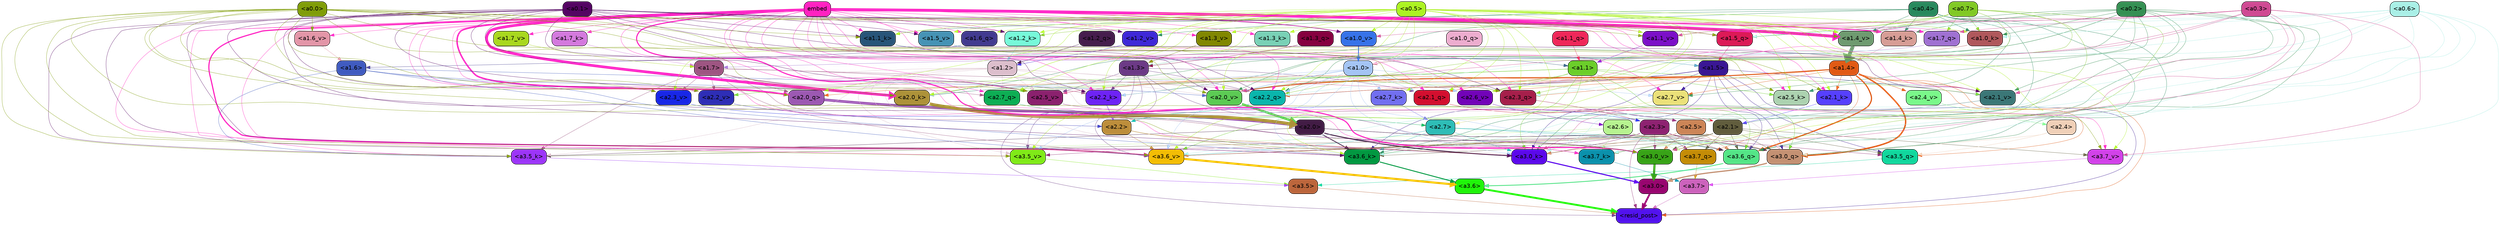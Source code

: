 strict digraph "" {
	graph [bgcolor=transparent,
		layout=dot,
		overlap=false,
		splines=true
	];
	"<a3.7>"	[color=black,
		fillcolor="#cc63bc",
		fontname=Helvetica,
		shape=box,
		style="filled, rounded"];
	"<resid_post>"	[color=black,
		fillcolor="#5212ee",
		fontname=Helvetica,
		shape=box,
		style="filled, rounded"];
	"<a3.7>" -> "<resid_post>"	[color="#cc63bc",
		penwidth=0.6239100098609924];
	"<a3.6>"	[color=black,
		fillcolor="#20f40a",
		fontname=Helvetica,
		shape=box,
		style="filled, rounded"];
	"<a3.6>" -> "<resid_post>"	[color="#20f40a",
		penwidth=4.569062113761902];
	"<a3.5>"	[color=black,
		fillcolor="#bc663c",
		fontname=Helvetica,
		shape=box,
		style="filled, rounded"];
	"<a3.5>" -> "<resid_post>"	[color="#bc663c",
		penwidth=0.6];
	"<a3.0>"	[color=black,
		fillcolor="#98066f",
		fontname=Helvetica,
		shape=box,
		style="filled, rounded"];
	"<a3.0>" -> "<resid_post>"	[color="#98066f",
		penwidth=4.283544182777405];
	"<a2.3>"	[color=black,
		fillcolor="#8e2271",
		fontname=Helvetica,
		shape=box,
		style="filled, rounded"];
	"<a2.3>" -> "<resid_post>"	[color="#8e2271",
		penwidth=0.6];
	"<a3.7_q>"	[color=black,
		fillcolor="#c48c07",
		fontname=Helvetica,
		shape=box,
		style="filled, rounded"];
	"<a2.3>" -> "<a3.7_q>"	[color="#8e2271",
		penwidth=0.6];
	"<a3.6_q>"	[color=black,
		fillcolor="#54e587",
		fontname=Helvetica,
		shape=box,
		style="filled, rounded"];
	"<a2.3>" -> "<a3.6_q>"	[color="#8e2271",
		penwidth=0.6];
	"<a3.5_q>"	[color=black,
		fillcolor="#11d79d",
		fontname=Helvetica,
		shape=box,
		style="filled, rounded"];
	"<a2.3>" -> "<a3.5_q>"	[color="#8e2271",
		penwidth=0.6];
	"<a3.0_q>"	[color=black,
		fillcolor="#c49173",
		fontname=Helvetica,
		shape=box,
		style="filled, rounded"];
	"<a2.3>" -> "<a3.0_q>"	[color="#8e2271",
		penwidth=0.6];
	"<a3.0_k>"	[color=black,
		fillcolor="#5b09eb",
		fontname=Helvetica,
		shape=box,
		style="filled, rounded"];
	"<a2.3>" -> "<a3.0_k>"	[color="#8e2271",
		penwidth=0.6];
	"<a3.6_v>"	[color=black,
		fillcolor="#f3bd05",
		fontname=Helvetica,
		shape=box,
		style="filled, rounded"];
	"<a2.3>" -> "<a3.6_v>"	[color="#8e2271",
		penwidth=0.6];
	"<a3.5_v>"	[color=black,
		fillcolor="#80ea18",
		fontname=Helvetica,
		shape=box,
		style="filled, rounded"];
	"<a2.3>" -> "<a3.5_v>"	[color="#8e2271",
		penwidth=0.6];
	"<a3.0_v>"	[color=black,
		fillcolor="#38a317",
		fontname=Helvetica,
		shape=box,
		style="filled, rounded"];
	"<a2.3>" -> "<a3.0_v>"	[color="#8e2271",
		penwidth=0.6];
	"<a1.5>"	[color=black,
		fillcolor="#3a1794",
		fontname=Helvetica,
		shape=box,
		style="filled, rounded"];
	"<a1.5>" -> "<resid_post>"	[color="#3a1794",
		penwidth=0.6];
	"<a1.5>" -> "<a3.6_q>"	[color="#3a1794",
		penwidth=0.6];
	"<a1.5>" -> "<a3.5_q>"	[color="#3a1794",
		penwidth=0.6];
	"<a1.5>" -> "<a3.0_q>"	[color="#3a1794",
		penwidth=0.6];
	"<a3.6_k>"	[color=black,
		fillcolor="#029841",
		fontname=Helvetica,
		shape=box,
		style="filled, rounded"];
	"<a1.5>" -> "<a3.6_k>"	[color="#3a1794",
		penwidth=0.6];
	"<a1.5>" -> "<a3.0_k>"	[color="#3a1794",
		penwidth=0.6];
	"<a2.2_q>"	[color=black,
		fillcolor="#0ab6ac",
		fontname=Helvetica,
		shape=box,
		style="filled, rounded"];
	"<a1.5>" -> "<a2.2_q>"	[color="#3a1794",
		penwidth=0.6];
	"<a2.7_v>"	[color=black,
		fillcolor="#ebe179",
		fontname=Helvetica,
		shape=box,
		style="filled, rounded"];
	"<a1.5>" -> "<a2.7_v>"	[color="#3a1794",
		penwidth=0.6];
	"<a2.6_v>"	[color=black,
		fillcolor="#7203b8",
		fontname=Helvetica,
		shape=box,
		style="filled, rounded"];
	"<a1.5>" -> "<a2.6_v>"	[color="#3a1794",
		penwidth=0.6];
	"<a2.1_v>"	[color=black,
		fillcolor="#3b7777",
		fontname=Helvetica,
		shape=box,
		style="filled, rounded"];
	"<a1.5>" -> "<a2.1_v>"	[color="#3a1794",
		penwidth=0.6];
	"<a1.4>"	[color=black,
		fillcolor="#e15a15",
		fontname=Helvetica,
		shape=box,
		style="filled, rounded"];
	"<a1.4>" -> "<resid_post>"	[color="#e15a15",
		penwidth=0.6];
	"<a1.4>" -> "<a3.7_q>"	[color="#e15a15",
		penwidth=0.6];
	"<a1.4>" -> "<a3.6_q>"	[color="#e15a15",
		penwidth=2.7536282539367676];
	"<a1.4>" -> "<a3.5_q>"	[color="#e15a15",
		penwidth=0.6];
	"<a1.4>" -> "<a3.0_q>"	[color="#e15a15",
		penwidth=3.3369133472442627];
	"<a2.3_q>"	[color=black,
		fillcolor="#a61f4b",
		fontname=Helvetica,
		shape=box,
		style="filled, rounded"];
	"<a1.4>" -> "<a2.3_q>"	[color="#e15a15",
		penwidth=0.6];
	"<a1.4>" -> "<a2.2_q>"	[color="#e15a15",
		penwidth=0.6];
	"<a2.1_q>"	[color=black,
		fillcolor="#d30f2f",
		fontname=Helvetica,
		shape=box,
		style="filled, rounded"];
	"<a1.4>" -> "<a2.1_q>"	[color="#e15a15",
		penwidth=0.6];
	"<a2.0_q>"	[color=black,
		fillcolor="#9c59b2",
		fontname=Helvetica,
		shape=box,
		style="filled, rounded"];
	"<a1.4>" -> "<a2.0_q>"	[color="#e15a15",
		penwidth=0.6];
	"<a2.1_k>"	[color=black,
		fillcolor="#5640fe",
		fontname=Helvetica,
		shape=box,
		style="filled, rounded"];
	"<a1.4>" -> "<a2.1_k>"	[color="#e15a15",
		penwidth=0.6];
	"<a1.4>" -> "<a2.7_v>"	[color="#e15a15",
		penwidth=0.6];
	"<a1.4>" -> "<a2.6_v>"	[color="#e15a15",
		penwidth=0.6];
	"<a2.5_v>"	[color=black,
		fillcolor="#8b216e",
		fontname=Helvetica,
		shape=box,
		style="filled, rounded"];
	"<a1.4>" -> "<a2.5_v>"	[color="#e15a15",
		penwidth=0.6];
	"<a2.4_v>"	[color=black,
		fillcolor="#7af88a",
		fontname=Helvetica,
		shape=box,
		style="filled, rounded"];
	"<a1.4>" -> "<a2.4_v>"	[color="#e15a15",
		penwidth=0.6];
	"<a1.4>" -> "<a2.1_v>"	[color="#e15a15",
		penwidth=0.6];
	"<a2.0_v>"	[color=black,
		fillcolor="#5ccb54",
		fontname=Helvetica,
		shape=box,
		style="filled, rounded"];
	"<a1.4>" -> "<a2.0_v>"	[color="#e15a15",
		penwidth=2.2818827629089355];
	"<a1.3>"	[color=black,
		fillcolor="#6c3a86",
		fontname=Helvetica,
		shape=box,
		style="filled, rounded"];
	"<a1.3>" -> "<resid_post>"	[color="#6c3a86",
		penwidth=0.6];
	"<a1.3>" -> "<a3.6_v>"	[color="#6c3a86",
		penwidth=0.6];
	"<a1.3>" -> "<a3.5_v>"	[color="#6c3a86",
		penwidth=0.6];
	"<a1.3>" -> "<a3.0_v>"	[color="#6c3a86",
		penwidth=0.6];
	"<a1.3>" -> "<a2.2_q>"	[color="#6c3a86",
		penwidth=0.6];
	"<a1.3>" -> "<a2.1_q>"	[color="#6c3a86",
		penwidth=0.6];
	"<a2.2_k>"	[color=black,
		fillcolor="#6e23f5",
		fontname=Helvetica,
		shape=box,
		style="filled, rounded"];
	"<a1.3>" -> "<a2.2_k>"	[color="#6c3a86",
		penwidth=0.6];
	"<a1.3>" -> "<a2.5_v>"	[color="#6c3a86",
		penwidth=0.6];
	"<a3.7_q>" -> "<a3.7>"	[color="#c48c07",
		penwidth=0.6];
	"<a3.6_q>" -> "<a3.6>"	[color="#54e587",
		penwidth=2.0344843566417694];
	"<a3.5_q>" -> "<a3.5>"	[color="#11d79d",
		penwidth=0.6];
	"<a3.0_q>" -> "<a3.0>"	[color="#c49173",
		penwidth=2.863015294075012];
	"<a3.7_k>"	[color=black,
		fillcolor="#0b91ac",
		fontname=Helvetica,
		shape=box,
		style="filled, rounded"];
	"<a3.7_k>" -> "<a3.7>"	[color="#0b91ac",
		penwidth=0.6];
	"<a3.6_k>" -> "<a3.6>"	[color="#029841",
		penwidth=2.1770318150520325];
	"<a3.5_k>"	[color=black,
		fillcolor="#9c35f8",
		fontname=Helvetica,
		shape=box,
		style="filled, rounded"];
	"<a3.5_k>" -> "<a3.5>"	[color="#9c35f8",
		penwidth=0.6];
	"<a3.0_k>" -> "<a3.0>"	[color="#5b09eb",
		penwidth=2.6323853135108948];
	"<a3.7_v>"	[color=black,
		fillcolor="#d242e9",
		fontname=Helvetica,
		shape=box,
		style="filled, rounded"];
	"<a3.7_v>" -> "<a3.7>"	[color="#d242e9",
		penwidth=0.6];
	"<a3.6_v>" -> "<a3.6>"	[color="#f3bd05",
		penwidth=4.972373723983765];
	"<a3.5_v>" -> "<a3.5>"	[color="#80ea18",
		penwidth=0.6];
	"<a3.0_v>" -> "<a3.0>"	[color="#38a317",
		penwidth=5.1638524532318115];
	"<a2.6>"	[color=black,
		fillcolor="#b7f390",
		fontname=Helvetica,
		shape=box,
		style="filled, rounded"];
	"<a2.6>" -> "<a3.7_q>"	[color="#b7f390",
		penwidth=0.6];
	"<a2.6>" -> "<a3.6_q>"	[color="#b7f390",
		penwidth=0.6];
	"<a2.6>" -> "<a3.0_q>"	[color="#b7f390",
		penwidth=0.6];
	"<a2.6>" -> "<a3.7_k>"	[color="#b7f390",
		penwidth=0.6];
	"<a2.6>" -> "<a3.6_k>"	[color="#b7f390",
		penwidth=0.6];
	"<a2.6>" -> "<a3.5_k>"	[color="#b7f390",
		penwidth=0.6];
	"<a2.6>" -> "<a3.0_k>"	[color="#b7f390",
		penwidth=0.6];
	"<a2.1>"	[color=black,
		fillcolor="#615d3d",
		fontname=Helvetica,
		shape=box,
		style="filled, rounded"];
	"<a2.1>" -> "<a3.7_q>"	[color="#615d3d",
		penwidth=0.6];
	"<a2.1>" -> "<a3.6_q>"	[color="#615d3d",
		penwidth=0.6];
	"<a2.1>" -> "<a3.5_q>"	[color="#615d3d",
		penwidth=0.6];
	"<a2.1>" -> "<a3.0_q>"	[color="#615d3d",
		penwidth=0.6];
	"<a2.1>" -> "<a3.7_k>"	[color="#615d3d",
		penwidth=0.6];
	"<a2.1>" -> "<a3.6_k>"	[color="#615d3d",
		penwidth=0.6];
	"<a2.1>" -> "<a3.5_k>"	[color="#615d3d",
		penwidth=0.6];
	"<a2.1>" -> "<a3.0_k>"	[color="#615d3d",
		penwidth=0.6];
	"<a2.1>" -> "<a3.7_v>"	[color="#615d3d",
		penwidth=0.6];
	"<a2.1>" -> "<a3.6_v>"	[color="#615d3d",
		penwidth=0.6];
	"<a2.1>" -> "<a3.0_v>"	[color="#615d3d",
		penwidth=0.6];
	"<a2.7>"	[color=black,
		fillcolor="#2ebdb7",
		fontname=Helvetica,
		shape=box,
		style="filled, rounded"];
	"<a2.7>" -> "<a3.6_q>"	[color="#2ebdb7",
		penwidth=0.6];
	"<a2.7>" -> "<a3.0_q>"	[color="#2ebdb7",
		penwidth=0.6];
	"<a2.7>" -> "<a3.6_k>"	[color="#2ebdb7",
		penwidth=0.6];
	"<a2.7>" -> "<a3.0_k>"	[color="#2ebdb7",
		penwidth=0.6];
	"<a2.7>" -> "<a3.6_v>"	[color="#2ebdb7",
		penwidth=0.6];
	"<a2.5>"	[color=black,
		fillcolor="#cc8557",
		fontname=Helvetica,
		shape=box,
		style="filled, rounded"];
	"<a2.5>" -> "<a3.6_q>"	[color="#cc8557",
		penwidth=0.6];
	"<a2.5>" -> "<a3.0_q>"	[color="#cc8557",
		penwidth=0.6];
	"<a2.5>" -> "<a3.0_k>"	[color="#cc8557",
		penwidth=0.6];
	"<a2.5>" -> "<a3.6_v>"	[color="#cc8557",
		penwidth=0.6];
	"<a2.5>" -> "<a3.0_v>"	[color="#cc8557",
		penwidth=0.6];
	"<a2.0>"	[color=black,
		fillcolor="#421c45",
		fontname=Helvetica,
		shape=box,
		style="filled, rounded"];
	"<a2.0>" -> "<a3.6_q>"	[color="#421c45",
		penwidth=0.6];
	"<a2.0>" -> "<a3.0_q>"	[color="#421c45",
		penwidth=0.6];
	"<a2.0>" -> "<a3.7_k>"	[color="#421c45",
		penwidth=0.6];
	"<a2.0>" -> "<a3.6_k>"	[color="#421c45",
		penwidth=1.7047871947288513];
	"<a2.0>" -> "<a3.5_k>"	[color="#421c45",
		penwidth=0.6];
	"<a2.0>" -> "<a3.0_k>"	[color="#421c45",
		penwidth=2.239806979894638];
	"<a1.1>"	[color=black,
		fillcolor="#6bce2a",
		fontname=Helvetica,
		shape=box,
		style="filled, rounded"];
	"<a1.1>" -> "<a3.6_q>"	[color="#6bce2a",
		penwidth=0.6];
	"<a1.1>" -> "<a3.0_q>"	[color="#6bce2a",
		penwidth=0.6];
	"<a1.1>" -> "<a3.0_k>"	[color="#6bce2a",
		penwidth=0.6];
	"<a1.1>" -> "<a3.6_v>"	[color="#6bce2a",
		penwidth=0.6];
	"<a2.7_q>"	[color=black,
		fillcolor="#0dae54",
		fontname=Helvetica,
		shape=box,
		style="filled, rounded"];
	"<a1.1>" -> "<a2.7_q>"	[color="#6bce2a",
		penwidth=0.6];
	"<a2.5_k>"	[color=black,
		fillcolor="#acd2b0",
		fontname=Helvetica,
		shape=box,
		style="filled, rounded"];
	"<a1.1>" -> "<a2.5_k>"	[color="#6bce2a",
		penwidth=0.6];
	"<a2.0_k>"	[color=black,
		fillcolor="#ad9239",
		fontname=Helvetica,
		shape=box,
		style="filled, rounded"];
	"<a1.1>" -> "<a2.0_k>"	[color="#6bce2a",
		penwidth=0.6];
	"<a1.1>" -> "<a2.6_v>"	[color="#6bce2a",
		penwidth=0.6];
	"<a2.2_v>"	[color=black,
		fillcolor="#2e2eb6",
		fontname=Helvetica,
		shape=box,
		style="filled, rounded"];
	"<a1.1>" -> "<a2.2_v>"	[color="#6bce2a",
		penwidth=0.6];
	"<a1.1>" -> "<a2.1_v>"	[color="#6bce2a",
		penwidth=0.6];
	"<a1.1>" -> "<a2.0_v>"	[color="#6bce2a",
		penwidth=0.6];
	"<a0.4>"	[color=black,
		fillcolor="#28895d",
		fontname=Helvetica,
		shape=box,
		style="filled, rounded"];
	"<a0.4>" -> "<a3.6_q>"	[color="#28895d",
		penwidth=0.6];
	"<a0.4>" -> "<a3.0_q>"	[color="#28895d",
		penwidth=0.6];
	"<a0.4>" -> "<a3.6_k>"	[color="#28895d",
		penwidth=0.6];
	"<a0.4>" -> "<a2.5_k>"	[color="#28895d",
		penwidth=0.6];
	"<a0.4>" -> "<a2.0_k>"	[color="#28895d",
		penwidth=0.6];
	"<a1.4_k>"	[color=black,
		fillcolor="#d79d96",
		fontname=Helvetica,
		shape=box,
		style="filled, rounded"];
	"<a0.4>" -> "<a1.4_k>"	[color="#28895d",
		penwidth=0.6];
	"<a1.1_k>"	[color=black,
		fillcolor="#285579",
		fontname=Helvetica,
		shape=box,
		style="filled, rounded"];
	"<a0.4>" -> "<a1.1_k>"	[color="#28895d",
		penwidth=0.6];
	"<a1.0_k>"	[color=black,
		fillcolor="#b0585c",
		fontname=Helvetica,
		shape=box,
		style="filled, rounded"];
	"<a0.4>" -> "<a1.0_k>"	[color="#28895d",
		penwidth=0.6];
	"<a1.4_v>"	[color=black,
		fillcolor="#6f9b70",
		fontname=Helvetica,
		shape=box,
		style="filled, rounded"];
	"<a0.4>" -> "<a1.4_v>"	[color="#28895d",
		penwidth=0.6];
	"<a1.2_v>"	[color=black,
		fillcolor="#3f28d8",
		fontname=Helvetica,
		shape=box,
		style="filled, rounded"];
	"<a0.4>" -> "<a1.2_v>"	[color="#28895d",
		penwidth=0.6];
	"<a0.2>"	[color=black,
		fillcolor="#359053",
		fontname=Helvetica,
		shape=box,
		style="filled, rounded"];
	"<a0.2>" -> "<a3.6_q>"	[color="#359053",
		penwidth=0.6];
	"<a0.2>" -> "<a3.0_q>"	[color="#359053",
		penwidth=0.6];
	"<a0.2>" -> "<a3.6_k>"	[color="#359053",
		penwidth=0.6];
	"<a0.2>" -> "<a3.0_k>"	[color="#359053",
		penwidth=0.6];
	"<a0.2>" -> "<a2.2_q>"	[color="#359053",
		penwidth=0.6];
	"<a0.2>" -> "<a2.2_k>"	[color="#359053",
		penwidth=0.6];
	"<a0.2>" -> "<a2.0_k>"	[color="#359053",
		penwidth=0.6];
	"<a0.2>" -> "<a2.7_v>"	[color="#359053",
		penwidth=0.6];
	"<a0.2>" -> "<a2.1_v>"	[color="#359053",
		penwidth=0.6];
	"<a0.2>" -> "<a2.0_v>"	[color="#359053",
		penwidth=0.6];
	"<a1.5_q>"	[color=black,
		fillcolor="#dc1a57",
		fontname=Helvetica,
		shape=box,
		style="filled, rounded"];
	"<a0.2>" -> "<a1.5_q>"	[color="#359053",
		penwidth=0.6];
	"<a0.2>" -> "<a1.4_k>"	[color="#359053",
		penwidth=0.6];
	"<a0.2>" -> "<a1.0_k>"	[color="#359053",
		penwidth=0.6];
	"<a0.2>" -> "<a1.4_v>"	[color="#359053",
		penwidth=0.6];
	"<a2.4>"	[color=black,
		fillcolor="#f0d0b8",
		fontname=Helvetica,
		shape=box,
		style="filled, rounded"];
	"<a2.4>" -> "<a3.5_q>"	[color="#f0d0b8",
		penwidth=0.6];
	"<a2.4>" -> "<a3.0_q>"	[color="#f0d0b8",
		penwidth=0.6];
	"<a1.2>"	[color=black,
		fillcolor="#dcbecc",
		fontname=Helvetica,
		shape=box,
		style="filled, rounded"];
	"<a1.2>" -> "<a3.0_q>"	[color="#dcbecc",
		penwidth=0.6];
	"<a1.2>" -> "<a3.6_k>"	[color="#dcbecc",
		penwidth=0.6];
	"<a1.2>" -> "<a3.5_k>"	[color="#dcbecc",
		penwidth=0.6];
	"<a1.2>" -> "<a3.0_k>"	[color="#dcbecc",
		penwidth=0.6];
	"<a1.2>" -> "<a3.5_v>"	[color="#dcbecc",
		penwidth=0.6];
	"<a1.2>" -> "<a2.7_q>"	[color="#dcbecc",
		penwidth=0.6];
	"<a1.2>" -> "<a2.2_q>"	[color="#dcbecc",
		penwidth=0.6];
	"<a1.2>" -> "<a2.2_k>"	[color="#dcbecc",
		penwidth=0.6];
	"<a1.2>" -> "<a2.6_v>"	[color="#dcbecc",
		penwidth=0.6];
	"<a1.2>" -> "<a2.5_v>"	[color="#dcbecc",
		penwidth=0.6];
	"<a2.3_v>"	[color=black,
		fillcolor="#1827e7",
		fontname=Helvetica,
		shape=box,
		style="filled, rounded"];
	"<a1.2>" -> "<a2.3_v>"	[color="#dcbecc",
		penwidth=0.6];
	"<a1.2>" -> "<a2.0_v>"	[color="#dcbecc",
		penwidth=0.6];
	"<a1.7>"	[color=black,
		fillcolor="#9e5582",
		fontname=Helvetica,
		shape=box,
		style="filled, rounded"];
	"<a1.7>" -> "<a3.7_k>"	[color="#9e5582",
		penwidth=0.6];
	"<a1.7>" -> "<a3.5_k>"	[color="#9e5582",
		penwidth=0.6];
	"<a1.7>" -> "<a3.6_v>"	[color="#9e5582",
		penwidth=0.6];
	"<a1.7>" -> "<a2.7_q>"	[color="#9e5582",
		penwidth=0.6];
	"<a1.7>" -> "<a2.2_q>"	[color="#9e5582",
		penwidth=0.6];
	"<a1.7>" -> "<a2.0_q>"	[color="#9e5582",
		penwidth=0.6];
	"<a1.7>" -> "<a2.2_k>"	[color="#9e5582",
		penwidth=0.6];
	"<a1.7>" -> "<a2.0_k>"	[color="#9e5582",
		penwidth=0.6];
	"<a1.7>" -> "<a2.5_v>"	[color="#9e5582",
		penwidth=0.6];
	"<a1.7>" -> "<a2.3_v>"	[color="#9e5582",
		penwidth=0.6];
	"<a1.7>" -> "<a2.2_v>"	[color="#9e5582",
		penwidth=0.6];
	"<a0.7>"	[color=black,
		fillcolor="#81c925",
		fontname=Helvetica,
		shape=box,
		style="filled, rounded"];
	"<a0.7>" -> "<a3.7_k>"	[color="#81c925",
		penwidth=0.6];
	"<a0.7>" -> "<a3.0_v>"	[color="#81c925",
		penwidth=0.6];
	"<a0.7>" -> "<a2.3_q>"	[color="#81c925",
		penwidth=0.6];
	"<a0.7>" -> "<a2.2_q>"	[color="#81c925",
		penwidth=0.6];
	"<a1.7_q>"	[color=black,
		fillcolor="#a071d2",
		fontname=Helvetica,
		shape=box,
		style="filled, rounded"];
	"<a0.7>" -> "<a1.7_q>"	[color="#81c925",
		penwidth=0.6];
	"<a0.7>" -> "<a1.5_q>"	[color="#81c925",
		penwidth=0.6];
	"<a1.2_k>"	[color=black,
		fillcolor="#77f9d9",
		fontname=Helvetica,
		shape=box,
		style="filled, rounded"];
	"<a0.7>" -> "<a1.2_k>"	[color="#81c925",
		penwidth=0.6];
	"<a0.7>" -> "<a1.0_k>"	[color="#81c925",
		penwidth=0.6];
	"<a0.7>" -> "<a1.4_v>"	[color="#81c925",
		penwidth=0.6];
	"<a1.1_v>"	[color=black,
		fillcolor="#7c10c8",
		fontname=Helvetica,
		shape=box,
		style="filled, rounded"];
	"<a0.7>" -> "<a1.1_v>"	[color="#81c925",
		penwidth=0.6];
	"<a0.6>"	[color=black,
		fillcolor="#a9efe6",
		fontname=Helvetica,
		shape=box,
		style="filled, rounded"];
	"<a0.6>" -> "<a3.7_k>"	[color="#a9efe6",
		penwidth=0.6];
	"<a0.6>" -> "<a3.6_k>"	[color="#a9efe6",
		penwidth=0.6];
	"<a0.6>" -> "<a3.0_k>"	[color="#a9efe6",
		penwidth=0.6];
	"<a0.6>" -> "<a3.7_v>"	[color="#a9efe6",
		penwidth=0.6];
	"<a0.6>" -> "<a3.6_v>"	[color="#a9efe6",
		penwidth=0.6];
	"<a0.6>" -> "<a3.0_v>"	[color="#a9efe6",
		penwidth=0.6];
	"<a0.6>" -> "<a2.3_q>"	[color="#a9efe6",
		penwidth=0.6];
	"<a0.6>" -> "<a2.2_q>"	[color="#a9efe6",
		penwidth=0.6];
	"<a0.6>" -> "<a1.5_q>"	[color="#a9efe6",
		penwidth=0.6];
	"<a0.6>" -> "<a1.0_k>"	[color="#a9efe6",
		penwidth=0.6];
	"<a0.6>" -> "<a1.4_v>"	[color="#a9efe6",
		penwidth=0.6];
	embed	[color=black,
		fillcolor="#ff22c1",
		fontname=Helvetica,
		shape=box,
		style="filled, rounded"];
	embed -> "<a3.7_k>"	[color="#ff22c1",
		penwidth=0.6];
	embed -> "<a3.6_k>"	[color="#ff22c1",
		penwidth=0.6];
	embed -> "<a3.5_k>"	[color="#ff22c1",
		penwidth=0.6];
	embed -> "<a3.0_k>"	[color="#ff22c1",
		penwidth=0.6];
	embed -> "<a3.7_v>"	[color="#ff22c1",
		penwidth=0.6];
	embed -> "<a3.6_v>"	[color="#ff22c1",
		penwidth=2.7369276881217957];
	embed -> "<a3.5_v>"	[color="#ff22c1",
		penwidth=0.6];
	embed -> "<a3.0_v>"	[color="#ff22c1",
		penwidth=2.5778204202651978];
	embed -> "<a2.7_q>"	[color="#ff22c1",
		penwidth=0.6];
	embed -> "<a2.3_q>"	[color="#ff22c1",
		penwidth=0.6];
	embed -> "<a2.2_q>"	[color="#ff22c1",
		penwidth=0.6];
	embed -> "<a2.1_q>"	[color="#ff22c1",
		penwidth=0.6];
	embed -> "<a2.0_q>"	[color="#ff22c1",
		penwidth=3.459219217300415];
	embed -> "<a2.5_k>"	[color="#ff22c1",
		penwidth=0.6];
	embed -> "<a2.2_k>"	[color="#ff22c1",
		penwidth=0.6363201141357422];
	embed -> "<a2.1_k>"	[color="#ff22c1",
		penwidth=0.6];
	embed -> "<a2.0_k>"	[color="#ff22c1",
		penwidth=6.407642982900143];
	embed -> "<a2.7_v>"	[color="#ff22c1",
		penwidth=0.6];
	embed -> "<a2.6_v>"	[color="#ff22c1",
		penwidth=0.6];
	embed -> "<a2.5_v>"	[color="#ff22c1",
		penwidth=0.6];
	embed -> "<a2.3_v>"	[color="#ff22c1",
		penwidth=0.6];
	embed -> "<a2.2_v>"	[color="#ff22c1",
		penwidth=0.6175012588500977];
	embed -> "<a2.1_v>"	[color="#ff22c1",
		penwidth=0.6];
	embed -> "<a2.0_v>"	[color="#ff22c1",
		penwidth=0.6];
	embed -> "<a1.7_q>"	[color="#ff22c1",
		penwidth=0.6];
	"<a1.6_q>"	[color=black,
		fillcolor="#423b90",
		fontname=Helvetica,
		shape=box,
		style="filled, rounded"];
	embed -> "<a1.6_q>"	[color="#ff22c1",
		penwidth=0.6];
	embed -> "<a1.5_q>"	[color="#ff22c1",
		penwidth=0.6186923980712891];
	"<a1.7_k>"	[color=black,
		fillcolor="#d47ade",
		fontname=Helvetica,
		shape=box,
		style="filled, rounded"];
	embed -> "<a1.7_k>"	[color="#ff22c1",
		penwidth=0.6];
	embed -> "<a1.4_k>"	[color="#ff22c1",
		penwidth=2.1454997062683105];
	"<a1.3_k>"	[color=black,
		fillcolor="#79d1b6",
		fontname=Helvetica,
		shape=box,
		style="filled, rounded"];
	embed -> "<a1.3_k>"	[color="#ff22c1",
		penwidth=0.6];
	embed -> "<a1.2_k>"	[color="#ff22c1",
		penwidth=0.6];
	embed -> "<a1.1_k>"	[color="#ff22c1",
		penwidth=0.6];
	embed -> "<a1.0_k>"	[color="#ff22c1",
		penwidth=0.6];
	"<a1.7_v>"	[color=black,
		fillcolor="#a9d81f",
		fontname=Helvetica,
		shape=box,
		style="filled, rounded"];
	embed -> "<a1.7_v>"	[color="#ff22c1",
		penwidth=0.6];
	"<a1.6_v>"	[color=black,
		fillcolor="#e396a8",
		fontname=Helvetica,
		shape=box,
		style="filled, rounded"];
	embed -> "<a1.6_v>"	[color="#ff22c1",
		penwidth=0.6];
	"<a1.5_v>"	[color=black,
		fillcolor="#4693b5",
		fontname=Helvetica,
		shape=box,
		style="filled, rounded"];
	embed -> "<a1.5_v>"	[color="#ff22c1",
		penwidth=0.6];
	embed -> "<a1.4_v>"	[color="#ff22c1",
		penwidth=6.860090345144272];
	"<a1.3_v>"	[color=black,
		fillcolor="#818701",
		fontname=Helvetica,
		shape=box,
		style="filled, rounded"];
	embed -> "<a1.3_v>"	[color="#ff22c1",
		penwidth=0.6];
	embed -> "<a1.2_v>"	[color="#ff22c1",
		penwidth=0.6];
	embed -> "<a1.1_v>"	[color="#ff22c1",
		penwidth=0.6];
	"<a1.0_v>"	[color=black,
		fillcolor="#3773e9",
		fontname=Helvetica,
		shape=box,
		style="filled, rounded"];
	embed -> "<a1.0_v>"	[color="#ff22c1",
		penwidth=1.2940821647644043];
	"<a2.2>"	[color=black,
		fillcolor="#bd8e3b",
		fontname=Helvetica,
		shape=box,
		style="filled, rounded"];
	"<a2.2>" -> "<a3.6_k>"	[color="#bd8e3b",
		penwidth=0.6];
	"<a2.2>" -> "<a3.0_k>"	[color="#bd8e3b",
		penwidth=0.6];
	"<a2.2>" -> "<a3.6_v>"	[color="#bd8e3b",
		penwidth=0.6];
	"<a1.6>"	[color=black,
		fillcolor="#405bc0",
		fontname=Helvetica,
		shape=box,
		style="filled, rounded"];
	"<a1.6>" -> "<a3.6_k>"	[color="#405bc0",
		penwidth=0.6];
	"<a1.6>" -> "<a3.5_k>"	[color="#405bc0",
		penwidth=0.6];
	"<a1.6>" -> "<a3.6_v>"	[color="#405bc0",
		penwidth=0.6];
	"<a1.6>" -> "<a2.0_k>"	[color="#405bc0",
		penwidth=0.6];
	"<a1.6>" -> "<a2.0_v>"	[color="#405bc0",
		penwidth=0.6];
	"<a1.0>"	[color=black,
		fillcolor="#a4c4f4",
		fontname=Helvetica,
		shape=box,
		style="filled, rounded"];
	"<a1.0>" -> "<a3.6_k>"	[color="#a4c4f4",
		penwidth=0.6];
	"<a1.0>" -> "<a3.0_k>"	[color="#a4c4f4",
		penwidth=0.6];
	"<a1.0>" -> "<a3.6_v>"	[color="#a4c4f4",
		penwidth=0.6];
	"<a1.0>" -> "<a3.5_v>"	[color="#a4c4f4",
		penwidth=0.6];
	"<a1.0>" -> "<a3.0_v>"	[color="#a4c4f4",
		penwidth=0.6];
	"<a1.0>" -> "<a2.3_q>"	[color="#a4c4f4",
		penwidth=0.6];
	"<a1.0>" -> "<a2.2_q>"	[color="#a4c4f4",
		penwidth=0.6];
	"<a1.0>" -> "<a2.1_q>"	[color="#a4c4f4",
		penwidth=0.6];
	"<a2.7_k>"	[color=black,
		fillcolor="#726ff0",
		fontname=Helvetica,
		shape=box,
		style="filled, rounded"];
	"<a1.0>" -> "<a2.7_k>"	[color="#a4c4f4",
		penwidth=0.6];
	"<a1.0>" -> "<a2.2_k>"	[color="#a4c4f4",
		penwidth=0.6];
	"<a1.0>" -> "<a2.0_k>"	[color="#a4c4f4",
		penwidth=0.6];
	"<a1.0>" -> "<a2.7_v>"	[color="#a4c4f4",
		penwidth=0.6];
	"<a1.0>" -> "<a2.6_v>"	[color="#a4c4f4",
		penwidth=0.6];
	"<a1.0>" -> "<a2.0_v>"	[color="#a4c4f4",
		penwidth=1.2978954315185547];
	"<a0.5>"	[color=black,
		fillcolor="#acf322",
		fontname=Helvetica,
		shape=box,
		style="filled, rounded"];
	"<a0.5>" -> "<a3.6_k>"	[color="#acf322",
		penwidth=0.6];
	"<a0.5>" -> "<a3.7_v>"	[color="#acf322",
		penwidth=0.6];
	"<a0.5>" -> "<a3.6_v>"	[color="#acf322",
		penwidth=0.6];
	"<a0.5>" -> "<a3.5_v>"	[color="#acf322",
		penwidth=0.6];
	"<a0.5>" -> "<a3.0_v>"	[color="#acf322",
		penwidth=0.6];
	"<a0.5>" -> "<a2.7_q>"	[color="#acf322",
		penwidth=0.6];
	"<a0.5>" -> "<a2.3_q>"	[color="#acf322",
		penwidth=0.6];
	"<a0.5>" -> "<a2.2_q>"	[color="#acf322",
		penwidth=0.6];
	"<a0.5>" -> "<a2.1_q>"	[color="#acf322",
		penwidth=0.6];
	"<a0.5>" -> "<a2.0_q>"	[color="#acf322",
		penwidth=0.6];
	"<a0.5>" -> "<a2.7_k>"	[color="#acf322",
		penwidth=0.6];
	"<a0.5>" -> "<a2.5_k>"	[color="#acf322",
		penwidth=0.6];
	"<a0.5>" -> "<a2.2_k>"	[color="#acf322",
		penwidth=0.6];
	"<a0.5>" -> "<a2.1_k>"	[color="#acf322",
		penwidth=0.6];
	"<a0.5>" -> "<a2.0_k>"	[color="#acf322",
		penwidth=0.7721366882324219];
	"<a0.5>" -> "<a2.6_v>"	[color="#acf322",
		penwidth=0.6];
	"<a0.5>" -> "<a2.3_v>"	[color="#acf322",
		penwidth=0.6];
	"<a0.5>" -> "<a2.1_v>"	[color="#acf322",
		penwidth=0.6];
	"<a0.5>" -> "<a2.0_v>"	[color="#acf322",
		penwidth=0.6];
	"<a0.5>" -> "<a1.6_q>"	[color="#acf322",
		penwidth=0.6];
	"<a0.5>" -> "<a1.3_k>"	[color="#acf322",
		penwidth=0.6];
	"<a0.5>" -> "<a1.2_k>"	[color="#acf322",
		penwidth=0.6];
	"<a0.5>" -> "<a1.1_k>"	[color="#acf322",
		penwidth=0.6];
	"<a0.5>" -> "<a1.0_k>"	[color="#acf322",
		penwidth=0.6];
	"<a0.5>" -> "<a1.5_v>"	[color="#acf322",
		penwidth=0.6];
	"<a0.5>" -> "<a1.4_v>"	[color="#acf322",
		penwidth=1.0206317901611328];
	"<a0.5>" -> "<a1.3_v>"	[color="#acf322",
		penwidth=0.6];
	"<a0.5>" -> "<a1.2_v>"	[color="#acf322",
		penwidth=0.6];
	"<a0.5>" -> "<a1.1_v>"	[color="#acf322",
		penwidth=0.6];
	"<a0.5>" -> "<a1.0_v>"	[color="#acf322",
		penwidth=0.6];
	"<a0.1>"	[color=black,
		fillcolor="#540563",
		fontname=Helvetica,
		shape=box,
		style="filled, rounded"];
	"<a0.1>" -> "<a3.6_k>"	[color="#540563",
		penwidth=0.6];
	"<a0.1>" -> "<a3.5_k>"	[color="#540563",
		penwidth=0.6];
	"<a0.1>" -> "<a3.0_k>"	[color="#540563",
		penwidth=0.6];
	"<a0.1>" -> "<a3.6_v>"	[color="#540563",
		penwidth=0.6];
	"<a0.1>" -> "<a3.0_v>"	[color="#540563",
		penwidth=0.6];
	"<a0.1>" -> "<a2.3_q>"	[color="#540563",
		penwidth=0.6];
	"<a0.1>" -> "<a2.2_q>"	[color="#540563",
		penwidth=0.6];
	"<a0.1>" -> "<a2.2_k>"	[color="#540563",
		penwidth=0.6];
	"<a0.1>" -> "<a2.0_k>"	[color="#540563",
		penwidth=0.6];
	"<a0.1>" -> "<a2.5_v>"	[color="#540563",
		penwidth=0.6];
	"<a0.1>" -> "<a2.3_v>"	[color="#540563",
		penwidth=0.6];
	"<a0.1>" -> "<a2.1_v>"	[color="#540563",
		penwidth=0.6];
	"<a0.1>" -> "<a2.0_v>"	[color="#540563",
		penwidth=0.6];
	"<a0.1>" -> "<a1.5_q>"	[color="#540563",
		penwidth=0.6];
	"<a0.1>" -> "<a1.2_k>"	[color="#540563",
		penwidth=0.6];
	"<a0.1>" -> "<a1.1_k>"	[color="#540563",
		penwidth=0.6];
	"<a0.1>" -> "<a1.5_v>"	[color="#540563",
		penwidth=0.6];
	"<a0.1>" -> "<a1.4_v>"	[color="#540563",
		penwidth=0.6];
	"<a0.1>" -> "<a1.2_v>"	[color="#540563",
		penwidth=0.6];
	"<a0.1>" -> "<a1.0_v>"	[color="#540563",
		penwidth=0.6];
	"<a0.0>"	[color=black,
		fillcolor="#809d08",
		fontname=Helvetica,
		shape=box,
		style="filled, rounded"];
	"<a0.0>" -> "<a3.5_k>"	[color="#809d08",
		penwidth=0.6];
	"<a0.0>" -> "<a3.7_v>"	[color="#809d08",
		penwidth=0.6];
	"<a0.0>" -> "<a3.6_v>"	[color="#809d08",
		penwidth=0.6];
	"<a0.0>" -> "<a3.5_v>"	[color="#809d08",
		penwidth=0.6];
	"<a0.0>" -> "<a3.0_v>"	[color="#809d08",
		penwidth=0.6];
	"<a0.0>" -> "<a2.3_q>"	[color="#809d08",
		penwidth=0.6];
	"<a0.0>" -> "<a2.0_q>"	[color="#809d08",
		penwidth=0.6];
	"<a0.0>" -> "<a2.5_k>"	[color="#809d08",
		penwidth=0.6];
	"<a0.0>" -> "<a2.1_k>"	[color="#809d08",
		penwidth=0.6];
	"<a0.0>" -> "<a2.0_k>"	[color="#809d08",
		penwidth=0.6];
	"<a0.0>" -> "<a2.5_v>"	[color="#809d08",
		penwidth=0.6];
	"<a0.0>" -> "<a2.3_v>"	[color="#809d08",
		penwidth=0.6];
	"<a0.0>" -> "<a2.2_v>"	[color="#809d08",
		penwidth=0.6];
	"<a0.0>" -> "<a2.0_v>"	[color="#809d08",
		penwidth=0.6];
	"<a0.0>" -> "<a1.5_q>"	[color="#809d08",
		penwidth=0.6];
	"<a0.0>" -> "<a1.1_k>"	[color="#809d08",
		penwidth=0.6];
	"<a0.0>" -> "<a1.6_v>"	[color="#809d08",
		penwidth=0.6];
	"<a0.0>" -> "<a1.4_v>"	[color="#809d08",
		penwidth=0.6];
	"<a0.0>" -> "<a1.1_v>"	[color="#809d08",
		penwidth=0.6];
	"<a0.3>"	[color=black,
		fillcolor="#cf4a93",
		fontname=Helvetica,
		shape=box,
		style="filled, rounded"];
	"<a0.3>" -> "<a3.0_k>"	[color="#cf4a93",
		penwidth=0.6];
	"<a0.3>" -> "<a3.7_v>"	[color="#cf4a93",
		penwidth=0.6];
	"<a0.3>" -> "<a3.0_v>"	[color="#cf4a93",
		penwidth=0.6];
	"<a0.3>" -> "<a2.5_v>"	[color="#cf4a93",
		penwidth=0.6];
	"<a0.3>" -> "<a2.1_v>"	[color="#cf4a93",
		penwidth=0.6];
	"<a0.3>" -> "<a2.0_v>"	[color="#cf4a93",
		penwidth=0.6];
	"<a0.3>" -> "<a1.7_q>"	[color="#cf4a93",
		penwidth=0.6];
	"<a0.3>" -> "<a1.4_v>"	[color="#cf4a93",
		penwidth=0.6];
	"<a0.3>" -> "<a1.1_v>"	[color="#cf4a93",
		penwidth=0.6];
	"<a0.3>" -> "<a1.0_v>"	[color="#cf4a93",
		penwidth=0.6];
	"<a2.7_q>" -> "<a2.7>"	[color="#0dae54",
		penwidth=0.6];
	"<a2.3_q>" -> "<a2.3>"	[color="#a61f4b",
		penwidth=0.6];
	"<a2.2_q>" -> "<a2.2>"	[color="#0ab6ac",
		penwidth=0.7441773414611816];
	"<a2.1_q>" -> "<a2.1>"	[color="#d30f2f",
		penwidth=0.6];
	"<a2.0_q>" -> "<a2.0>"	[color="#9c59b2",
		penwidth=6.422367453575134];
	"<a2.7_k>" -> "<a2.7>"	[color="#726ff0",
		penwidth=0.6];
	"<a2.5_k>" -> "<a2.5>"	[color="#acd2b0",
		penwidth=0.6];
	"<a2.2_k>" -> "<a2.2>"	[color="#6e23f5",
		penwidth=0.8810110092163086];
	"<a2.1_k>" -> "<a2.1>"	[color="#5640fe",
		penwidth=0.6];
	"<a2.0_k>" -> "<a2.0>"	[color="#ad9239",
		penwidth=7.398894429206848];
	"<a2.7_v>" -> "<a2.7>"	[color="#ebe179",
		penwidth=0.6];
	"<a2.6_v>" -> "<a2.6>"	[color="#7203b8",
		penwidth=0.6];
	"<a2.5_v>" -> "<a2.5>"	[color="#8b216e",
		penwidth=0.6];
	"<a2.4_v>" -> "<a2.4>"	[color="#7af88a",
		penwidth=0.6];
	"<a2.3_v>" -> "<a2.3>"	[color="#1827e7",
		penwidth=0.6];
	"<a2.2_v>" -> "<a2.2>"	[color="#2e2eb6",
		penwidth=0.6];
	"<a2.1_v>" -> "<a2.1>"	[color="#3b7777",
		penwidth=0.6];
	"<a2.0_v>" -> "<a2.0>"	[color="#5ccb54",
		penwidth=5.395828627049923];
	"<a1.7_q>" -> "<a1.7>"	[color="#a071d2",
		penwidth=0.6];
	"<a1.6_q>" -> "<a1.6>"	[color="#423b90",
		penwidth=0.6];
	"<a1.5_q>" -> "<a1.5>"	[color="#dc1a57",
		penwidth=0.6];
	"<a1.3_q>"	[color=black,
		fillcolor="#860140",
		fontname=Helvetica,
		shape=box,
		style="filled, rounded"];
	"<a1.3_q>" -> "<a1.3>"	[color="#860140",
		penwidth=0.6];
	"<a1.2_q>"	[color=black,
		fillcolor="#461d4d",
		fontname=Helvetica,
		shape=box,
		style="filled, rounded"];
	"<a1.2_q>" -> "<a1.2>"	[color="#461d4d",
		penwidth=0.6];
	"<a1.1_q>"	[color=black,
		fillcolor="#ef285a",
		fontname=Helvetica,
		shape=box,
		style="filled, rounded"];
	"<a1.1_q>" -> "<a1.1>"	[color="#ef285a",
		penwidth=0.6];
	"<a1.0_q>"	[color=black,
		fillcolor="#edadcf",
		fontname=Helvetica,
		shape=box,
		style="filled, rounded"];
	"<a1.0_q>" -> "<a1.0>"	[color="#edadcf",
		penwidth=0.6];
	"<a1.7_k>" -> "<a1.7>"	[color="#d47ade",
		penwidth=0.6];
	"<a1.4_k>" -> "<a1.4>"	[color="#d79d96",
		penwidth=0.6];
	"<a1.3_k>" -> "<a1.3>"	[color="#79d1b6",
		penwidth=0.6];
	"<a1.2_k>" -> "<a1.2>"	[color="#77f9d9",
		penwidth=0.6];
	"<a1.1_k>" -> "<a1.1>"	[color="#285579",
		penwidth=0.6];
	"<a1.0_k>" -> "<a1.0>"	[color="#b0585c",
		penwidth=0.6];
	"<a1.7_v>" -> "<a1.7>"	[color="#a9d81f",
		penwidth=0.6];
	"<a1.6_v>" -> "<a1.6>"	[color="#e396a8",
		penwidth=0.6];
	"<a1.5_v>" -> "<a1.5>"	[color="#4693b5",
		penwidth=0.6];
	"<a1.4_v>" -> "<a1.4>"	[color="#6f9b70",
		penwidth=8.774570226669312];
	"<a1.3_v>" -> "<a1.3>"	[color="#818701",
		penwidth=0.6];
	"<a1.2_v>" -> "<a1.2>"	[color="#3f28d8",
		penwidth=0.6];
	"<a1.1_v>" -> "<a1.1>"	[color="#7c10c8",
		penwidth=0.6];
	"<a1.0_v>" -> "<a1.0>"	[color="#3773e9",
		penwidth=2.0497570037841797];
}
